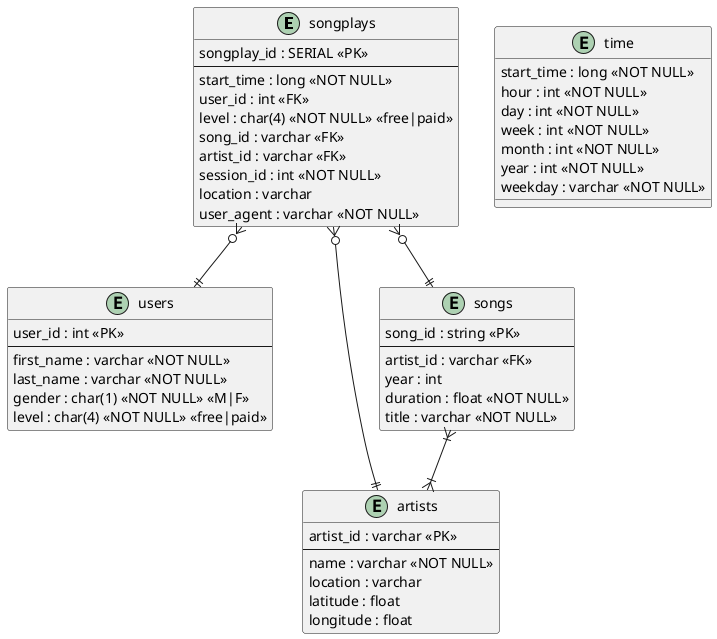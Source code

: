 @startuml

entity songplays{
    songplay_id : SERIAL <<PK>>
    --
    start_time : long <<NOT NULL>>
    user_id : int <<FK>>
    level : char(4) <<NOT NULL>> <<free|paid>>
    song_id : varchar <<FK>>
    artist_id : varchar <<FK>>
    session_id : int <<NOT NULL>>
    location : varchar
    user_agent : varchar <<NOT NULL>>
}

entity users{
    user_id : int <<PK>>
    --
    first_name : varchar <<NOT NULL>>
    last_name : varchar <<NOT NULL>>
    gender : char(1) <<NOT NULL>> <<M|F>>
    level : char(4) <<NOT NULL>> <<free|paid>>
}

entity artists{
    artist_id : varchar <<PK>>
    --
    name : varchar <<NOT NULL>>
    location : varchar
    latitude : float
    longitude : float
}

entity time{
    start_time : long <<NOT NULL>>
    hour : int <<NOT NULL>>
    day : int <<NOT NULL>>
    week : int <<NOT NULL>>
    month : int <<NOT NULL>>
    year : int <<NOT NULL>>
    weekday : varchar <<NOT NULL>>
}

entity songs{
    song_id : string <<PK>>
    --
    artist_id : varchar <<FK>>
    year : int
    duration : float <<NOT NULL>>
    title : varchar <<NOT NULL>>
}

songplays }o--|| users
songplays }o--|| songs 
songplays }o--|| artists
songs }|--|{ artists

@enduml